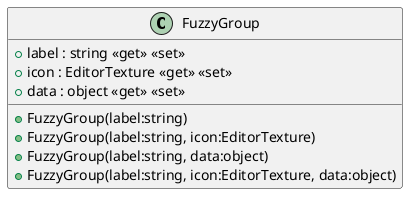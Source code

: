 @startuml
class FuzzyGroup {
    + FuzzyGroup(label:string)
    + FuzzyGroup(label:string, icon:EditorTexture)
    + FuzzyGroup(label:string, data:object)
    + FuzzyGroup(label:string, icon:EditorTexture, data:object)
    + label : string <<get>> <<set>>
    + icon : EditorTexture <<get>> <<set>>
    + data : object <<get>> <<set>>
}
@enduml
